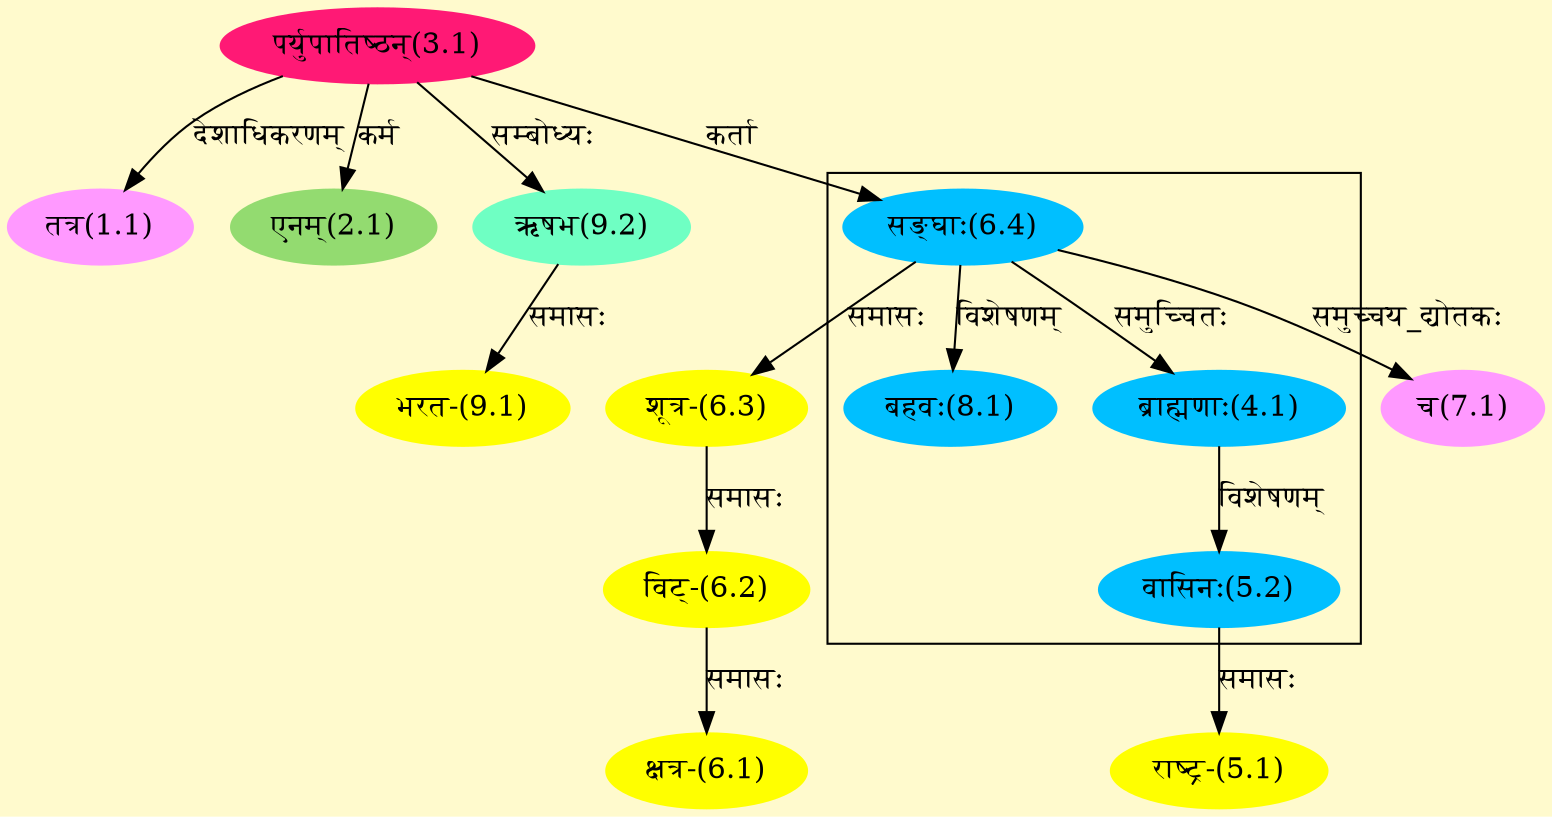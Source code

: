 digraph G{
rankdir=BT;
 compound=true;
 bgcolor="lemonchiffon1";

subgraph cluster_1{
Node4_1 [style=filled, color="#00BFFF" label = "ब्राह्मणाः(4.1)"]
Node6_4 [style=filled, color="#00BFFF" label = "सङ्घाः(6.4)"]
Node5_2 [style=filled, color="#00BFFF" label = "वासिनः(5.2)"]
Node8_1 [style=filled, color="#00BFFF" label = "बहवः(8.1)"]

}
Node1_1 [style=filled, color="#FF99FF" label = "तत्र(1.1)"]
Node3_1 [style=filled, color="#FF1975" label = "पर्युपातिष्ठन्(3.1)"]
Node2_1 [style=filled, color="#93DB70" label = "एनम्(2.1)"]
Node [style=filled, color="" label = "()"]
Node5_1 [style=filled, color="#FFFF00" label = "राष्ट्र-(5.1)"]
Node5_2 [style=filled, color="#00BFFF" label = "वासिनः(5.2)"]
Node6_1 [style=filled, color="#FFFF00" label = "क्षत्र-(6.1)"]
Node6_2 [style=filled, color="#FFFF00" label = "विट्-(6.2)"]
Node6_3 [style=filled, color="#FFFF00" label = "शूत्र-(6.3)"]
Node6_4 [style=filled, color="#00BFFF" label = "सङ्घाः(6.4)"]
Node7_1 [style=filled, color="#FF99FF" label = "च(7.1)"]
Node9_1 [style=filled, color="#FFFF00" label = "भरत-(9.1)"]
Node9_2 [style=filled, color="#6FFFC3" label = "ऋषभ(9.2)"]
/* Start of Relations section */

Node1_1 -> Node3_1 [  label="देशाधिकरणम्"  dir="back" ]
Node2_1 -> Node3_1 [  label="कर्म"  dir="back" ]
Node4_1 -> Node6_4 [  label="समुच्चितः"  dir="back" ]
Node5_1 -> Node5_2 [  label="समासः"  dir="back" ]
Node5_2 -> Node4_1 [  label="विशेषणम्"  dir="back" ]
Node6_1 -> Node6_2 [  label="समासः"  dir="back" ]
Node6_2 -> Node6_3 [  label="समासः"  dir="back" ]
Node6_3 -> Node6_4 [  label="समासः"  dir="back" ]
Node6_4 -> Node3_1 [  label="कर्ता"  dir="back" ]
Node7_1 -> Node6_4 [  label="समुच्चय_द्योतकः"  dir="back" ]
Node8_1 -> Node6_4 [  label="विशेषणम्"  dir="back" ]
Node9_1 -> Node9_2 [  label="समासः"  dir="back" ]
Node9_2 -> Node3_1 [  label="सम्बोध्यः"  dir="back" ]
}
